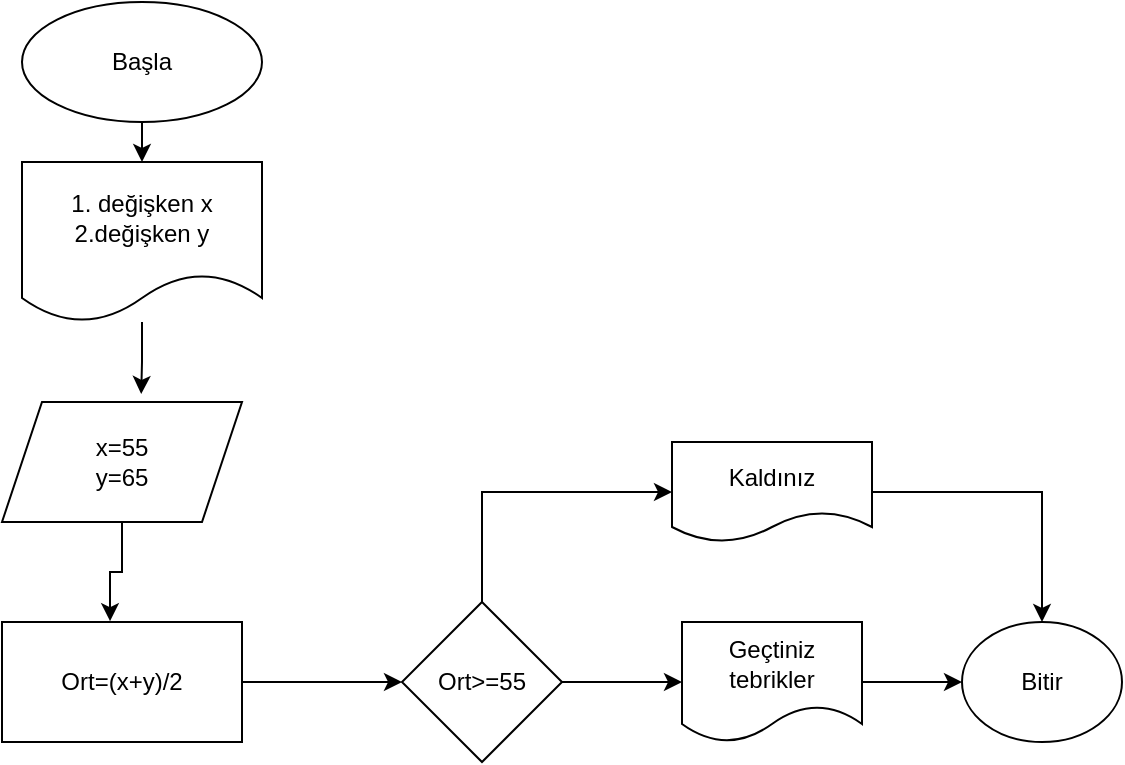 <mxfile version="24.9.0">
  <diagram id="C5RBs43oDa-KdzZeNtuy" name="Page-1">
    <mxGraphModel dx="1050" dy="530" grid="1" gridSize="10" guides="1" tooltips="1" connect="1" arrows="1" fold="1" page="1" pageScale="1" pageWidth="827" pageHeight="1169" math="0" shadow="0">
      <root>
        <mxCell id="WIyWlLk6GJQsqaUBKTNV-0" />
        <mxCell id="WIyWlLk6GJQsqaUBKTNV-1" parent="WIyWlLk6GJQsqaUBKTNV-0" />
        <mxCell id="6gv_Ad_W1AmOkQpmVhaD-6" style="edgeStyle=orthogonalEdgeStyle;rounded=0;orthogonalLoop=1;jettySize=auto;html=1;exitX=0.5;exitY=1;exitDx=0;exitDy=0;entryX=0.5;entryY=0;entryDx=0;entryDy=0;" edge="1" parent="WIyWlLk6GJQsqaUBKTNV-1" source="6gv_Ad_W1AmOkQpmVhaD-1" target="6gv_Ad_W1AmOkQpmVhaD-4">
          <mxGeometry relative="1" as="geometry" />
        </mxCell>
        <mxCell id="6gv_Ad_W1AmOkQpmVhaD-1" value="Başla" style="ellipse;whiteSpace=wrap;html=1;" vertex="1" parent="WIyWlLk6GJQsqaUBKTNV-1">
          <mxGeometry x="120" y="50" width="120" height="60" as="geometry" />
        </mxCell>
        <mxCell id="6gv_Ad_W1AmOkQpmVhaD-4" value="1. değişken x&lt;div&gt;2.değişken y&lt;/div&gt;" style="shape=document;whiteSpace=wrap;html=1;boundedLbl=1;" vertex="1" parent="WIyWlLk6GJQsqaUBKTNV-1">
          <mxGeometry x="120" y="130" width="120" height="80" as="geometry" />
        </mxCell>
        <mxCell id="6gv_Ad_W1AmOkQpmVhaD-5" value="x=55&lt;div&gt;y=65&lt;/div&gt;" style="shape=parallelogram;perimeter=parallelogramPerimeter;whiteSpace=wrap;html=1;fixedSize=1;" vertex="1" parent="WIyWlLk6GJQsqaUBKTNV-1">
          <mxGeometry x="110" y="250" width="120" height="60" as="geometry" />
        </mxCell>
        <mxCell id="6gv_Ad_W1AmOkQpmVhaD-7" style="edgeStyle=orthogonalEdgeStyle;rounded=0;orthogonalLoop=1;jettySize=auto;html=1;entryX=0.58;entryY=-0.067;entryDx=0;entryDy=0;entryPerimeter=0;" edge="1" parent="WIyWlLk6GJQsqaUBKTNV-1" source="6gv_Ad_W1AmOkQpmVhaD-4" target="6gv_Ad_W1AmOkQpmVhaD-5">
          <mxGeometry relative="1" as="geometry" />
        </mxCell>
        <mxCell id="6gv_Ad_W1AmOkQpmVhaD-12" style="edgeStyle=orthogonalEdgeStyle;rounded=0;orthogonalLoop=1;jettySize=auto;html=1;exitX=1;exitY=0.5;exitDx=0;exitDy=0;entryX=0;entryY=0.5;entryDx=0;entryDy=0;" edge="1" parent="WIyWlLk6GJQsqaUBKTNV-1" source="6gv_Ad_W1AmOkQpmVhaD-9" target="6gv_Ad_W1AmOkQpmVhaD-11">
          <mxGeometry relative="1" as="geometry" />
        </mxCell>
        <mxCell id="6gv_Ad_W1AmOkQpmVhaD-9" value="Ort=(x+y)/2" style="rounded=0;whiteSpace=wrap;html=1;" vertex="1" parent="WIyWlLk6GJQsqaUBKTNV-1">
          <mxGeometry x="110" y="360" width="120" height="60" as="geometry" />
        </mxCell>
        <mxCell id="6gv_Ad_W1AmOkQpmVhaD-10" style="edgeStyle=orthogonalEdgeStyle;rounded=0;orthogonalLoop=1;jettySize=auto;html=1;exitX=0.5;exitY=1;exitDx=0;exitDy=0;entryX=0.45;entryY=-0.007;entryDx=0;entryDy=0;entryPerimeter=0;" edge="1" parent="WIyWlLk6GJQsqaUBKTNV-1" source="6gv_Ad_W1AmOkQpmVhaD-5" target="6gv_Ad_W1AmOkQpmVhaD-9">
          <mxGeometry relative="1" as="geometry" />
        </mxCell>
        <mxCell id="6gv_Ad_W1AmOkQpmVhaD-14" style="edgeStyle=orthogonalEdgeStyle;rounded=0;orthogonalLoop=1;jettySize=auto;html=1;exitX=1;exitY=0.5;exitDx=0;exitDy=0;entryX=0;entryY=0.5;entryDx=0;entryDy=0;" edge="1" parent="WIyWlLk6GJQsqaUBKTNV-1" source="6gv_Ad_W1AmOkQpmVhaD-11" target="6gv_Ad_W1AmOkQpmVhaD-13">
          <mxGeometry relative="1" as="geometry" />
        </mxCell>
        <mxCell id="6gv_Ad_W1AmOkQpmVhaD-18" style="edgeStyle=orthogonalEdgeStyle;rounded=0;orthogonalLoop=1;jettySize=auto;html=1;exitX=0.5;exitY=0;exitDx=0;exitDy=0;entryX=0;entryY=0.5;entryDx=0;entryDy=0;" edge="1" parent="WIyWlLk6GJQsqaUBKTNV-1" source="6gv_Ad_W1AmOkQpmVhaD-11" target="6gv_Ad_W1AmOkQpmVhaD-17">
          <mxGeometry relative="1" as="geometry" />
        </mxCell>
        <mxCell id="6gv_Ad_W1AmOkQpmVhaD-11" value="Ort&amp;gt;=55" style="rhombus;whiteSpace=wrap;html=1;" vertex="1" parent="WIyWlLk6GJQsqaUBKTNV-1">
          <mxGeometry x="310" y="350" width="80" height="80" as="geometry" />
        </mxCell>
        <mxCell id="6gv_Ad_W1AmOkQpmVhaD-16" style="edgeStyle=orthogonalEdgeStyle;rounded=0;orthogonalLoop=1;jettySize=auto;html=1;exitX=1;exitY=0.5;exitDx=0;exitDy=0;entryX=0;entryY=0.5;entryDx=0;entryDy=0;" edge="1" parent="WIyWlLk6GJQsqaUBKTNV-1" source="6gv_Ad_W1AmOkQpmVhaD-13" target="6gv_Ad_W1AmOkQpmVhaD-15">
          <mxGeometry relative="1" as="geometry" />
        </mxCell>
        <mxCell id="6gv_Ad_W1AmOkQpmVhaD-13" value="Geçtiniz tebrikler" style="shape=document;whiteSpace=wrap;html=1;boundedLbl=1;" vertex="1" parent="WIyWlLk6GJQsqaUBKTNV-1">
          <mxGeometry x="450" y="360" width="90" height="60" as="geometry" />
        </mxCell>
        <mxCell id="6gv_Ad_W1AmOkQpmVhaD-15" value="Bitir" style="ellipse;whiteSpace=wrap;html=1;" vertex="1" parent="WIyWlLk6GJQsqaUBKTNV-1">
          <mxGeometry x="590" y="360" width="80" height="60" as="geometry" />
        </mxCell>
        <mxCell id="6gv_Ad_W1AmOkQpmVhaD-19" style="edgeStyle=orthogonalEdgeStyle;rounded=0;orthogonalLoop=1;jettySize=auto;html=1;exitX=1;exitY=0.5;exitDx=0;exitDy=0;entryX=0.5;entryY=0;entryDx=0;entryDy=0;" edge="1" parent="WIyWlLk6GJQsqaUBKTNV-1" source="6gv_Ad_W1AmOkQpmVhaD-17" target="6gv_Ad_W1AmOkQpmVhaD-15">
          <mxGeometry relative="1" as="geometry" />
        </mxCell>
        <mxCell id="6gv_Ad_W1AmOkQpmVhaD-17" value="Kaldınız" style="shape=document;whiteSpace=wrap;html=1;boundedLbl=1;" vertex="1" parent="WIyWlLk6GJQsqaUBKTNV-1">
          <mxGeometry x="445" y="270" width="100" height="50" as="geometry" />
        </mxCell>
      </root>
    </mxGraphModel>
  </diagram>
</mxfile>
